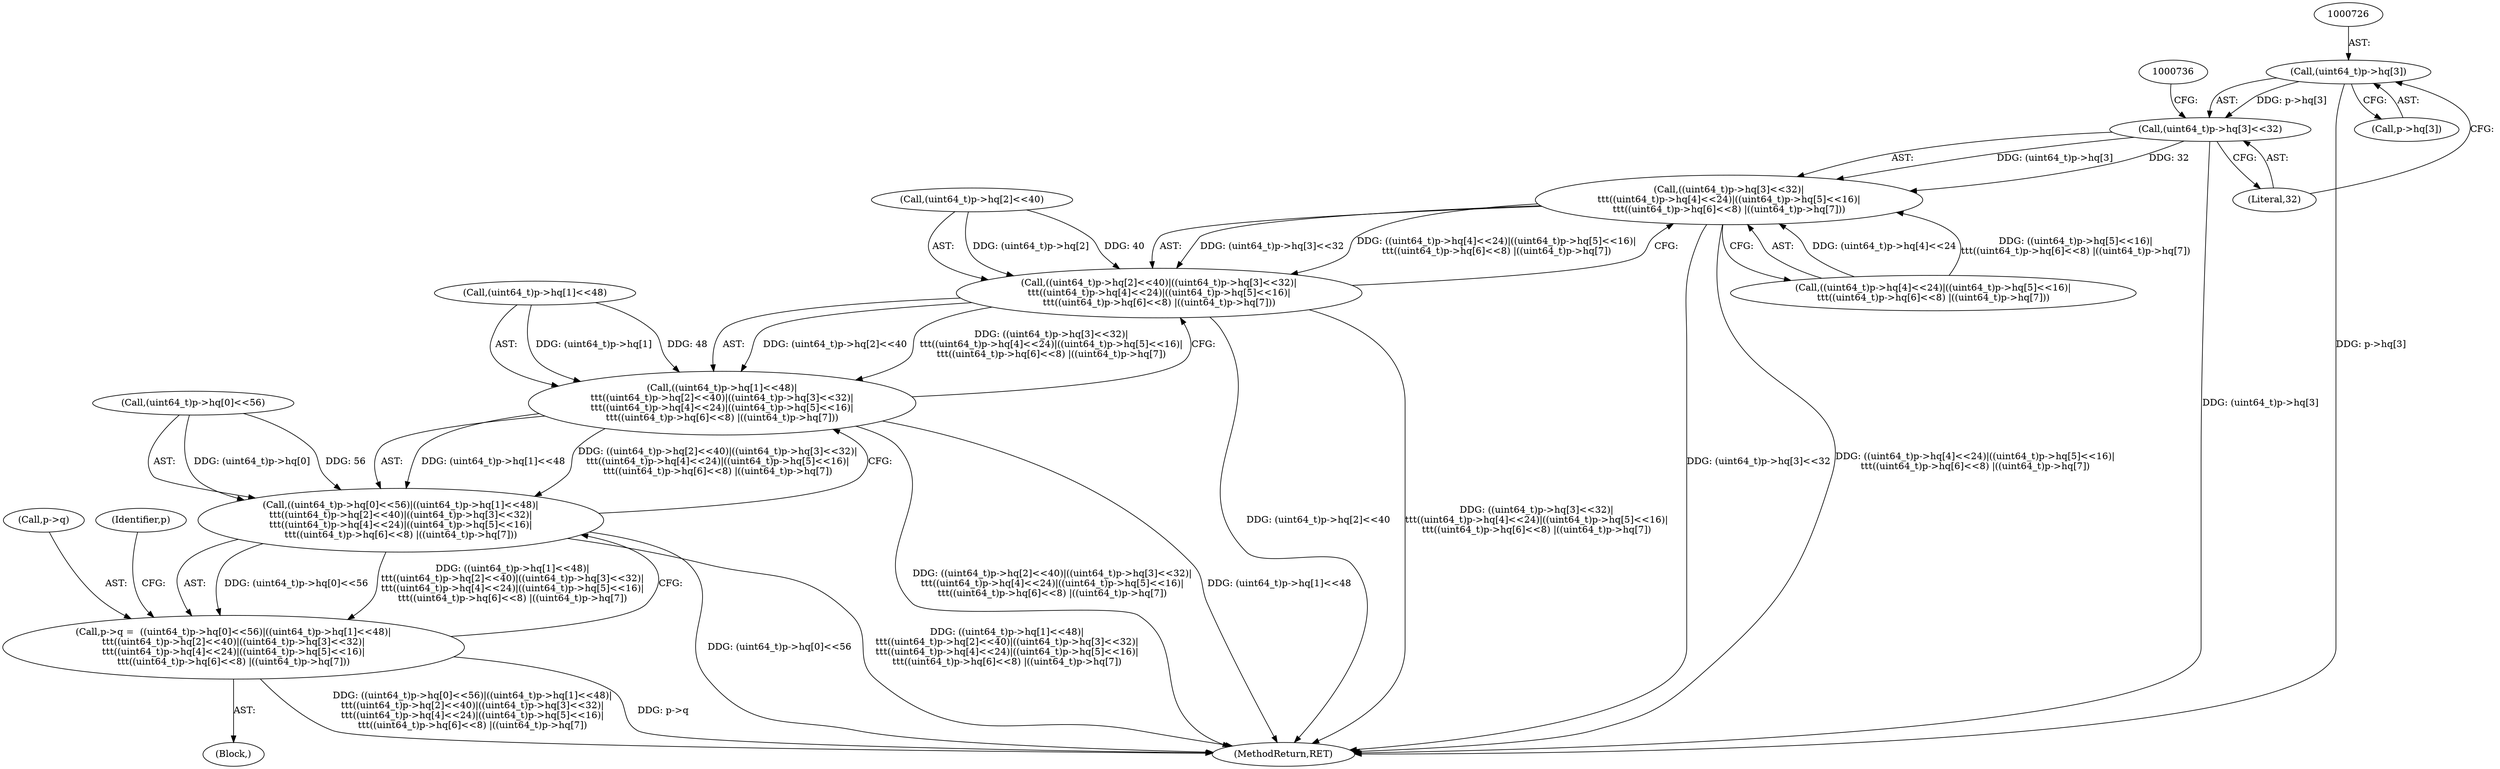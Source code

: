 digraph "0_file_4a284c89d6ef11aca34da65da7d673050a5ea320_2@pointer" {
"1000725" [label="(Call,(uint64_t)p->hq[3])"];
"1000724" [label="(Call,(uint64_t)p->hq[3]<<32)"];
"1000723" [label="(Call,((uint64_t)p->hq[3]<<32)|\n\t\t\t((uint64_t)p->hq[4]<<24)|((uint64_t)p->hq[5]<<16)|\n\t\t\t((uint64_t)p->hq[6]<<8) |((uint64_t)p->hq[7]))"];
"1000713" [label="(Call,((uint64_t)p->hq[2]<<40)|((uint64_t)p->hq[3]<<32)|\n\t\t\t((uint64_t)p->hq[4]<<24)|((uint64_t)p->hq[5]<<16)|\n\t\t\t((uint64_t)p->hq[6]<<8) |((uint64_t)p->hq[7]))"];
"1000703" [label="(Call,((uint64_t)p->hq[1]<<48)|\n\t\t\t((uint64_t)p->hq[2]<<40)|((uint64_t)p->hq[3]<<32)|\n\t\t\t((uint64_t)p->hq[4]<<24)|((uint64_t)p->hq[5]<<16)|\n\t\t\t((uint64_t)p->hq[6]<<8) |((uint64_t)p->hq[7]))"];
"1000693" [label="(Call,((uint64_t)p->hq[0]<<56)|((uint64_t)p->hq[1]<<48)|\n\t\t\t((uint64_t)p->hq[2]<<40)|((uint64_t)p->hq[3]<<32)|\n\t\t\t((uint64_t)p->hq[4]<<24)|((uint64_t)p->hq[5]<<16)|\n\t\t\t((uint64_t)p->hq[6]<<8) |((uint64_t)p->hq[7]))"];
"1000689" [label="(Call,p->q =  ((uint64_t)p->hq[0]<<56)|((uint64_t)p->hq[1]<<48)|\n\t\t\t((uint64_t)p->hq[2]<<40)|((uint64_t)p->hq[3]<<32)|\n\t\t\t((uint64_t)p->hq[4]<<24)|((uint64_t)p->hq[5]<<16)|\n\t\t\t((uint64_t)p->hq[6]<<8) |((uint64_t)p->hq[7]))"];
"1000713" [label="(Call,((uint64_t)p->hq[2]<<40)|((uint64_t)p->hq[3]<<32)|\n\t\t\t((uint64_t)p->hq[4]<<24)|((uint64_t)p->hq[5]<<16)|\n\t\t\t((uint64_t)p->hq[6]<<8) |((uint64_t)p->hq[7]))"];
"1000879" [label="(MethodReturn,RET)"];
"1000693" [label="(Call,((uint64_t)p->hq[0]<<56)|((uint64_t)p->hq[1]<<48)|\n\t\t\t((uint64_t)p->hq[2]<<40)|((uint64_t)p->hq[3]<<32)|\n\t\t\t((uint64_t)p->hq[4]<<24)|((uint64_t)p->hq[5]<<16)|\n\t\t\t((uint64_t)p->hq[6]<<8) |((uint64_t)p->hq[7]))"];
"1000714" [label="(Call,(uint64_t)p->hq[2]<<40)"];
"1000732" [label="(Literal,32)"];
"1000703" [label="(Call,((uint64_t)p->hq[1]<<48)|\n\t\t\t((uint64_t)p->hq[2]<<40)|((uint64_t)p->hq[3]<<32)|\n\t\t\t((uint64_t)p->hq[4]<<24)|((uint64_t)p->hq[5]<<16)|\n\t\t\t((uint64_t)p->hq[6]<<8) |((uint64_t)p->hq[7]))"];
"1000704" [label="(Call,(uint64_t)p->hq[1]<<48)"];
"1000724" [label="(Call,(uint64_t)p->hq[3]<<32)"];
"1000689" [label="(Call,p->q =  ((uint64_t)p->hq[0]<<56)|((uint64_t)p->hq[1]<<48)|\n\t\t\t((uint64_t)p->hq[2]<<40)|((uint64_t)p->hq[3]<<32)|\n\t\t\t((uint64_t)p->hq[4]<<24)|((uint64_t)p->hq[5]<<16)|\n\t\t\t((uint64_t)p->hq[6]<<8) |((uint64_t)p->hq[7]))"];
"1000733" [label="(Call,((uint64_t)p->hq[4]<<24)|((uint64_t)p->hq[5]<<16)|\n\t\t\t((uint64_t)p->hq[6]<<8) |((uint64_t)p->hq[7]))"];
"1000694" [label="(Call,(uint64_t)p->hq[0]<<56)"];
"1000725" [label="(Call,(uint64_t)p->hq[3])"];
"1000690" [label="(Call,p->q)"];
"1000771" [label="(Identifier,p)"];
"1000723" [label="(Call,((uint64_t)p->hq[3]<<32)|\n\t\t\t((uint64_t)p->hq[4]<<24)|((uint64_t)p->hq[5]<<16)|\n\t\t\t((uint64_t)p->hq[6]<<8) |((uint64_t)p->hq[7]))"];
"1000119" [label="(Block,)"];
"1000727" [label="(Call,p->hq[3])"];
"1000725" -> "1000724"  [label="AST: "];
"1000725" -> "1000727"  [label="CFG: "];
"1000726" -> "1000725"  [label="AST: "];
"1000727" -> "1000725"  [label="AST: "];
"1000732" -> "1000725"  [label="CFG: "];
"1000725" -> "1000879"  [label="DDG: p->hq[3]"];
"1000725" -> "1000724"  [label="DDG: p->hq[3]"];
"1000724" -> "1000723"  [label="AST: "];
"1000724" -> "1000732"  [label="CFG: "];
"1000732" -> "1000724"  [label="AST: "];
"1000736" -> "1000724"  [label="CFG: "];
"1000724" -> "1000879"  [label="DDG: (uint64_t)p->hq[3]"];
"1000724" -> "1000723"  [label="DDG: (uint64_t)p->hq[3]"];
"1000724" -> "1000723"  [label="DDG: 32"];
"1000723" -> "1000713"  [label="AST: "];
"1000723" -> "1000733"  [label="CFG: "];
"1000733" -> "1000723"  [label="AST: "];
"1000713" -> "1000723"  [label="CFG: "];
"1000723" -> "1000879"  [label="DDG: (uint64_t)p->hq[3]<<32"];
"1000723" -> "1000879"  [label="DDG: ((uint64_t)p->hq[4]<<24)|((uint64_t)p->hq[5]<<16)|\n\t\t\t((uint64_t)p->hq[6]<<8) |((uint64_t)p->hq[7])"];
"1000723" -> "1000713"  [label="DDG: (uint64_t)p->hq[3]<<32"];
"1000723" -> "1000713"  [label="DDG: ((uint64_t)p->hq[4]<<24)|((uint64_t)p->hq[5]<<16)|\n\t\t\t((uint64_t)p->hq[6]<<8) |((uint64_t)p->hq[7])"];
"1000733" -> "1000723"  [label="DDG: (uint64_t)p->hq[4]<<24"];
"1000733" -> "1000723"  [label="DDG: ((uint64_t)p->hq[5]<<16)|\n\t\t\t((uint64_t)p->hq[6]<<8) |((uint64_t)p->hq[7])"];
"1000713" -> "1000703"  [label="AST: "];
"1000714" -> "1000713"  [label="AST: "];
"1000703" -> "1000713"  [label="CFG: "];
"1000713" -> "1000879"  [label="DDG: (uint64_t)p->hq[2]<<40"];
"1000713" -> "1000879"  [label="DDG: ((uint64_t)p->hq[3]<<32)|\n\t\t\t((uint64_t)p->hq[4]<<24)|((uint64_t)p->hq[5]<<16)|\n\t\t\t((uint64_t)p->hq[6]<<8) |((uint64_t)p->hq[7])"];
"1000713" -> "1000703"  [label="DDG: (uint64_t)p->hq[2]<<40"];
"1000713" -> "1000703"  [label="DDG: ((uint64_t)p->hq[3]<<32)|\n\t\t\t((uint64_t)p->hq[4]<<24)|((uint64_t)p->hq[5]<<16)|\n\t\t\t((uint64_t)p->hq[6]<<8) |((uint64_t)p->hq[7])"];
"1000714" -> "1000713"  [label="DDG: (uint64_t)p->hq[2]"];
"1000714" -> "1000713"  [label="DDG: 40"];
"1000703" -> "1000693"  [label="AST: "];
"1000704" -> "1000703"  [label="AST: "];
"1000693" -> "1000703"  [label="CFG: "];
"1000703" -> "1000879"  [label="DDG: ((uint64_t)p->hq[2]<<40)|((uint64_t)p->hq[3]<<32)|\n\t\t\t((uint64_t)p->hq[4]<<24)|((uint64_t)p->hq[5]<<16)|\n\t\t\t((uint64_t)p->hq[6]<<8) |((uint64_t)p->hq[7])"];
"1000703" -> "1000879"  [label="DDG: (uint64_t)p->hq[1]<<48"];
"1000703" -> "1000693"  [label="DDG: (uint64_t)p->hq[1]<<48"];
"1000703" -> "1000693"  [label="DDG: ((uint64_t)p->hq[2]<<40)|((uint64_t)p->hq[3]<<32)|\n\t\t\t((uint64_t)p->hq[4]<<24)|((uint64_t)p->hq[5]<<16)|\n\t\t\t((uint64_t)p->hq[6]<<8) |((uint64_t)p->hq[7])"];
"1000704" -> "1000703"  [label="DDG: (uint64_t)p->hq[1]"];
"1000704" -> "1000703"  [label="DDG: 48"];
"1000693" -> "1000689"  [label="AST: "];
"1000694" -> "1000693"  [label="AST: "];
"1000689" -> "1000693"  [label="CFG: "];
"1000693" -> "1000879"  [label="DDG: (uint64_t)p->hq[0]<<56"];
"1000693" -> "1000879"  [label="DDG: ((uint64_t)p->hq[1]<<48)|\n\t\t\t((uint64_t)p->hq[2]<<40)|((uint64_t)p->hq[3]<<32)|\n\t\t\t((uint64_t)p->hq[4]<<24)|((uint64_t)p->hq[5]<<16)|\n\t\t\t((uint64_t)p->hq[6]<<8) |((uint64_t)p->hq[7])"];
"1000693" -> "1000689"  [label="DDG: (uint64_t)p->hq[0]<<56"];
"1000693" -> "1000689"  [label="DDG: ((uint64_t)p->hq[1]<<48)|\n\t\t\t((uint64_t)p->hq[2]<<40)|((uint64_t)p->hq[3]<<32)|\n\t\t\t((uint64_t)p->hq[4]<<24)|((uint64_t)p->hq[5]<<16)|\n\t\t\t((uint64_t)p->hq[6]<<8) |((uint64_t)p->hq[7])"];
"1000694" -> "1000693"  [label="DDG: (uint64_t)p->hq[0]"];
"1000694" -> "1000693"  [label="DDG: 56"];
"1000689" -> "1000119"  [label="AST: "];
"1000690" -> "1000689"  [label="AST: "];
"1000771" -> "1000689"  [label="CFG: "];
"1000689" -> "1000879"  [label="DDG: ((uint64_t)p->hq[0]<<56)|((uint64_t)p->hq[1]<<48)|\n\t\t\t((uint64_t)p->hq[2]<<40)|((uint64_t)p->hq[3]<<32)|\n\t\t\t((uint64_t)p->hq[4]<<24)|((uint64_t)p->hq[5]<<16)|\n\t\t\t((uint64_t)p->hq[6]<<8) |((uint64_t)p->hq[7])"];
"1000689" -> "1000879"  [label="DDG: p->q"];
}
